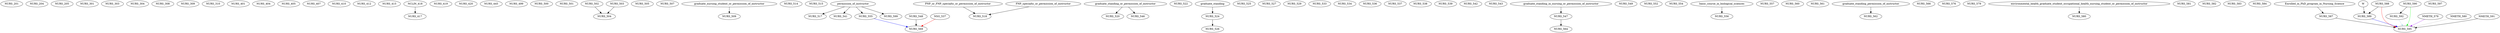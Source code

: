 digraph G {
    NURS_201;
    NURS_204;
    NURS_205;
    NURS_301;
    NURS_303;
    NURS_304;
    NURS_308;
    NURS_309;
    NURS_310;
    NURS_401;
    NURS_404;
    NURS_405;
    NURS_407;
    NURS_410;
    NURS_412;
    NURS_415;
    edge [color=black];
    NCLIN_418 -> NURS_417;
    NURS_419;
    NURS_420;
    NURS_445;
    NURS_499;
    NURS_500;
    NURS_501;
    edge [color=black];
    NURS_502 -> NURS_504;
    NURS_503 -> NURS_504;
    NURS_505;
    NURS_507;
    edge [color=black];
    graduate_nursing_student_or_permission_of_instructor -> NURS_509;
    NURS_514;
    NURS_515;
    edge [color=black];
    permission_of_instructor -> NURS_517;
    edge [color=black];
    PNP_or_FNP_specialty_or_permission_of_instructor -> NURS_518;
    FNP_specialty_or_permission_of_instructor -> NURS_518;
    edge [color=black];
    graduate_standing_or_permission_of_instructor -> NURS_520;
    NURS_522;
    edge [color=black];
    graduate_standing -> NURS_524;
    NURS_525;
    edge [color=black];
    NURS_524 -> NURS_526;
    NURS_527;
    NURS_529;
    NURS_533;
    NURS_534;
    NURS_536;
    NURS_537;
    NURS_538;
    NURS_539;
    edge [color=black];
    permission_of_instructor -> NURS_541;
    NURS_542;
    NURS_543;
    edge [color=black];
    graduate_standing_or_permission_of_instructor -> NURS_546;
    edge [color=black];
    graduate_standing_in_nursing_or_permission_of_instructor -> NURS_547;
    NURS_548;
    NURS_549;
    NURS_552;
    NURS_554;
    edge [color=black];
    permission_of_instructor -> NURS_555;
    edge [color=black];
    basic_course_in_biological_sciences -> NURS_556;
    NURS_557;
    NURS_560;
    NURS_561;
    edge [color=black];
    graduate_standing_permission_of_instructor -> NURS_562;
    edge [color=black];
    NURS_547 -> NURS_564;
    NURS_566;
    edge [color=black];
    NURS_548 -> NURS_569;
    edge [color=red];
    NSG_537 -> NURS_569;
    edge [color=blue];
    NURS_555 -> NURS_569;
    NURS_576;
    NURS_579;
    edge [color=black];
    environmental_health_graduate_student_occupational_health_nursing_student_or_permission_of_instructor -> NURS_580;
    NURS_581;
    NURS_582;
    NURS_583;
    NURS_584;
    edge [color=black];
    Enrolled_in_PhD_program_in_Nursing_Science -> NURS_587;
    NURS_588;
    edge [color=black];
    NURS_588 -> NURS_589;
    W -> NURS_589;
    NURS_590;
    edge [color=black];
    NURS_590 -> NURS_592;
    edge [color=black];
    NURS_587 -> NURS_595;
    edge [color=red];
    NURS_588 -> NURS_595;
    edge [color=blue];
    NURS_589 -> NURS_595;
    edge [color=green];
    NURS_590 -> NURS_595;
    edge [color=lightblue];
    NURS_592 -> NURS_595;
    edge [color=purple];
    NMETH_579 -> NURS_595;
    edge [color=gray];
    NMETH_580 -> NURS_595;
    edge [color=black];
    NMETH_591 -> NURS_595;
    NURS_597;
    edge [color=black];
    permission_of_instructor -> NURS_599;
}
